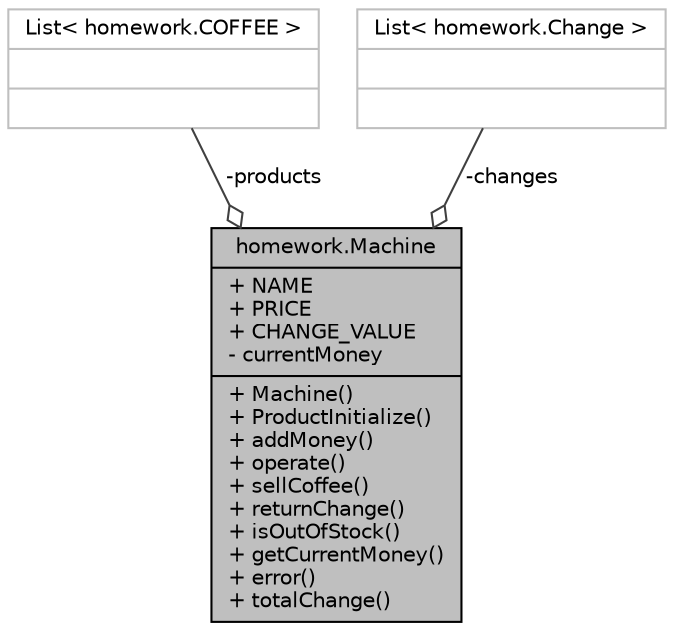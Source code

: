 digraph "homework.Machine"
{
  edge [fontname="Helvetica",fontsize="10",labelfontname="Helvetica",labelfontsize="10"];
  node [fontname="Helvetica",fontsize="10",shape=record];
  Node1 [label="{homework.Machine\n|+ NAME\l+ PRICE\l+ CHANGE_VALUE\l- currentMoney\l|+ Machine()\l+ ProductInitialize()\l+ addMoney()\l+ operate()\l+ sellCoffee()\l+ returnChange()\l+ isOutOfStock()\l+ getCurrentMoney()\l+ error()\l+ totalChange()\l}",height=0.2,width=0.4,color="black", fillcolor="grey75", style="filled", fontcolor="black"];
  Node2 -> Node1 [color="grey25",fontsize="10",style="solid",label=" -products" ,arrowhead="odiamond",fontname="Helvetica"];
  Node2 [label="{List\< homework.COFFEE \>\n||}",height=0.2,width=0.4,color="grey75", fillcolor="white", style="filled"];
  Node3 -> Node1 [color="grey25",fontsize="10",style="solid",label=" -changes" ,arrowhead="odiamond",fontname="Helvetica"];
  Node3 [label="{List\< homework.Change \>\n||}",height=0.2,width=0.4,color="grey75", fillcolor="white", style="filled"];
}
